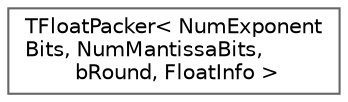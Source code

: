 digraph "Graphical Class Hierarchy"
{
 // INTERACTIVE_SVG=YES
 // LATEX_PDF_SIZE
  bgcolor="transparent";
  edge [fontname=Helvetica,fontsize=10,labelfontname=Helvetica,labelfontsize=10];
  node [fontname=Helvetica,fontsize=10,shape=box,height=0.2,width=0.4];
  rankdir="LR";
  Node0 [id="Node000000",label="TFloatPacker\< NumExponent\lBits, NumMantissaBits,\l bRound, FloatInfo \>",height=0.2,width=0.4,color="grey40", fillcolor="white", style="filled",URL="$d3/d20/classTFloatPacker.html",tooltip=" "];
}
